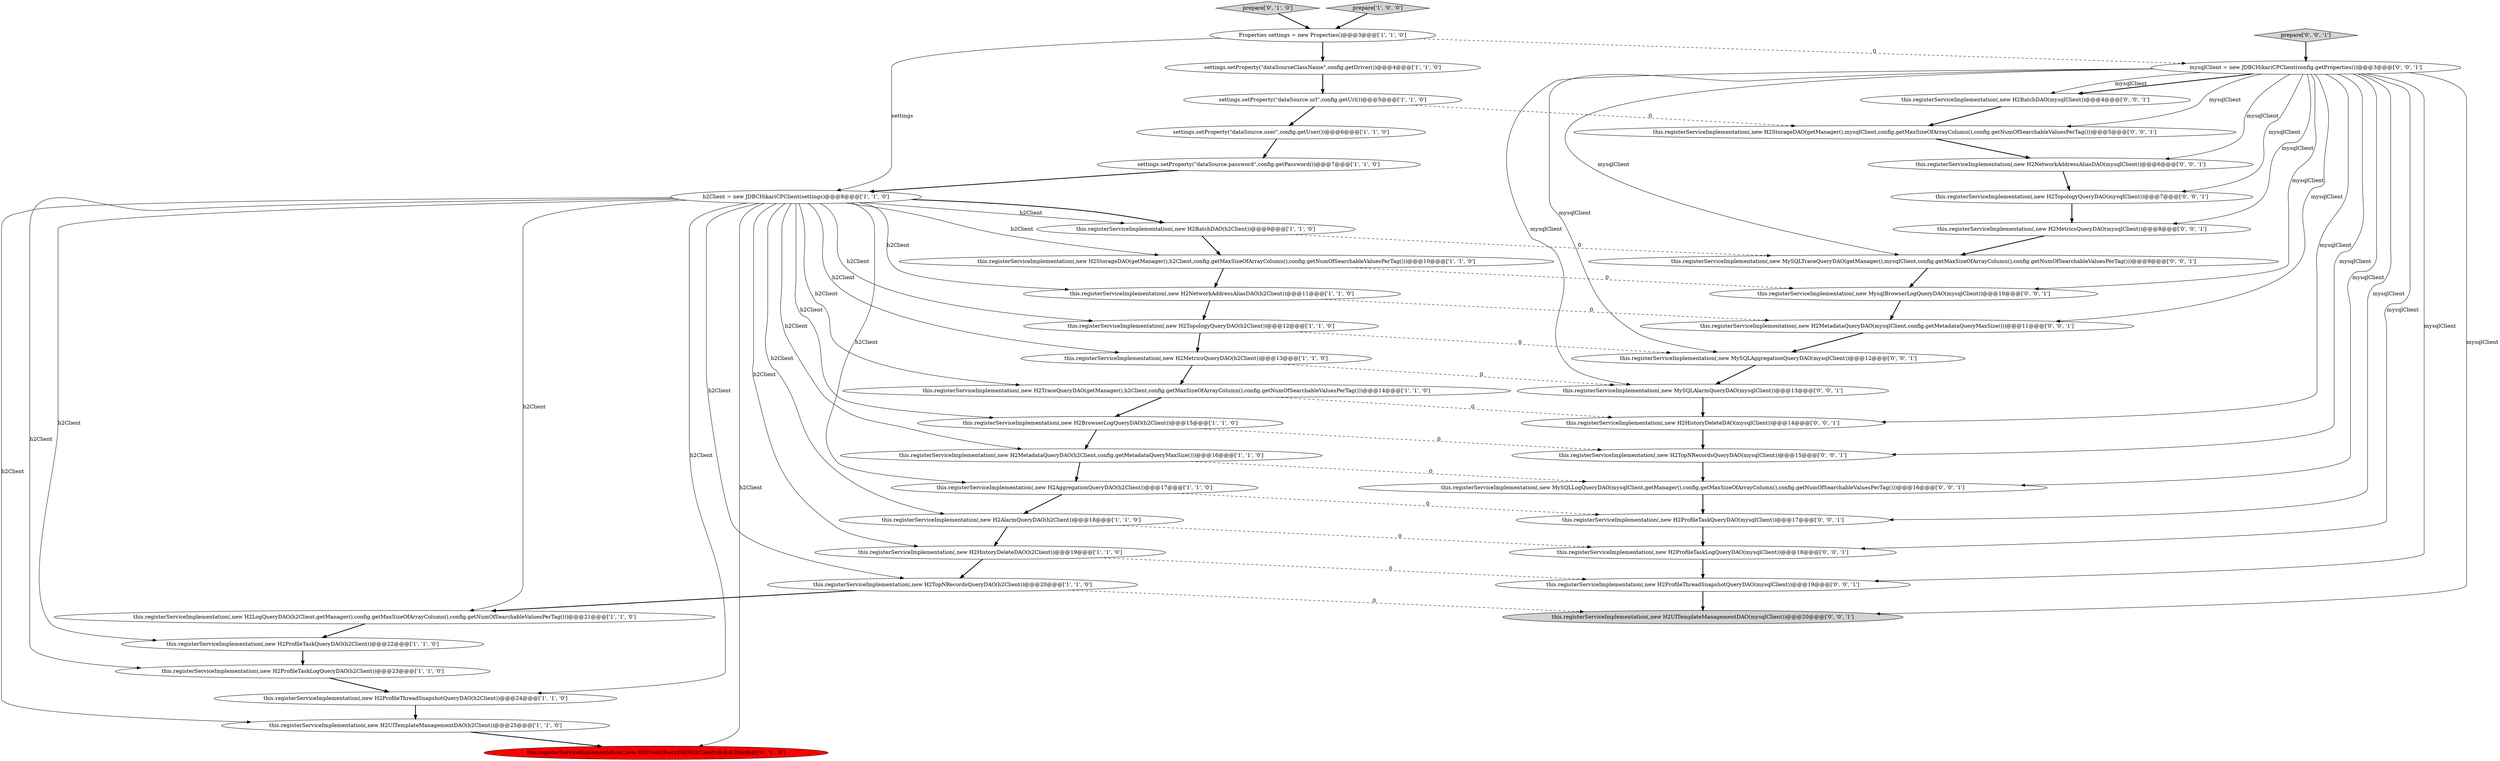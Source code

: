 digraph {
28 [style = filled, label = "this.registerServiceImplementation(,new MySQLAggregationQueryDAO(mysqlClient))@@@12@@@['0', '0', '1']", fillcolor = white, shape = ellipse image = "AAA0AAABBB3BBB"];
30 [style = filled, label = "this.registerServiceImplementation(,new H2TopologyQueryDAO(mysqlClient))@@@7@@@['0', '0', '1']", fillcolor = white, shape = ellipse image = "AAA0AAABBB3BBB"];
15 [style = filled, label = "this.registerServiceImplementation(,new H2StorageDAO(getManager(),h2Client,config.getMaxSizeOfArrayColumn(),config.getNumOfSearchableValuesPerTag()))@@@10@@@['1', '1', '0']", fillcolor = white, shape = ellipse image = "AAA0AAABBB1BBB"];
42 [style = filled, label = "this.registerServiceImplementation(,new H2ProfileTaskLogQueryDAO(mysqlClient))@@@18@@@['0', '0', '1']", fillcolor = white, shape = ellipse image = "AAA0AAABBB3BBB"];
43 [style = filled, label = "this.registerServiceImplementation(,new H2UITemplateManagementDAO(mysqlClient))@@@20@@@['0', '0', '1']", fillcolor = lightgray, shape = ellipse image = "AAA0AAABBB3BBB"];
41 [style = filled, label = "this.registerServiceImplementation(,new H2BatchDAO(mysqlClient))@@@4@@@['0', '0', '1']", fillcolor = white, shape = ellipse image = "AAA0AAABBB3BBB"];
21 [style = filled, label = "this.registerServiceImplementation(,new H2TopologyQueryDAO(h2Client))@@@12@@@['1', '1', '0']", fillcolor = white, shape = ellipse image = "AAA0AAABBB1BBB"];
25 [style = filled, label = "this.registerServiceImplementation(,new H2EventQueryDAO(h2Client))@@@26@@@['0', '1', '0']", fillcolor = red, shape = ellipse image = "AAA1AAABBB2BBB"];
34 [style = filled, label = "this.registerServiceImplementation(,new H2TopNRecordsQueryDAO(mysqlClient))@@@15@@@['0', '0', '1']", fillcolor = white, shape = ellipse image = "AAA0AAABBB3BBB"];
27 [style = filled, label = "this.registerServiceImplementation(,new H2MetricsQueryDAO(mysqlClient))@@@8@@@['0', '0', '1']", fillcolor = white, shape = ellipse image = "AAA0AAABBB3BBB"];
23 [style = filled, label = "this.registerServiceImplementation(,new H2LogQueryDAO(h2Client,getManager(),config.getMaxSizeOfArrayColumn(),config.getNumOfSearchableValuesPerTag()))@@@21@@@['1', '1', '0']", fillcolor = white, shape = ellipse image = "AAA0AAABBB1BBB"];
31 [style = filled, label = "this.registerServiceImplementation(,new H2StorageDAO(getManager(),mysqlClient,config.getMaxSizeOfArrayColumn(),config.getNumOfSearchableValuesPerTag()))@@@5@@@['0', '0', '1']", fillcolor = white, shape = ellipse image = "AAA0AAABBB3BBB"];
24 [style = filled, label = "prepare['0', '1', '0']", fillcolor = lightgray, shape = diamond image = "AAA0AAABBB2BBB"];
18 [style = filled, label = "this.registerServiceImplementation(,new H2MetadataQueryDAO(h2Client,config.getMetadataQueryMaxSize()))@@@16@@@['1', '1', '0']", fillcolor = white, shape = ellipse image = "AAA0AAABBB1BBB"];
0 [style = filled, label = "this.registerServiceImplementation(,new H2TopNRecordsQueryDAO(h2Client))@@@20@@@['1', '1', '0']", fillcolor = white, shape = ellipse image = "AAA0AAABBB1BBB"];
26 [style = filled, label = "prepare['0', '0', '1']", fillcolor = lightgray, shape = diamond image = "AAA0AAABBB3BBB"];
32 [style = filled, label = "this.registerServiceImplementation(,new MySQLTraceQueryDAO(getManager(),mysqlClient,config.getMaxSizeOfArrayColumn(),config.getNumOfSearchableValuesPerTag()))@@@9@@@['0', '0', '1']", fillcolor = white, shape = ellipse image = "AAA0AAABBB3BBB"];
6 [style = filled, label = "h2Client = new JDBCHikariCPClient(settings)@@@8@@@['1', '1', '0']", fillcolor = white, shape = ellipse image = "AAA0AAABBB1BBB"];
3 [style = filled, label = "this.registerServiceImplementation(,new H2ProfileTaskQueryDAO(h2Client))@@@22@@@['1', '1', '0']", fillcolor = white, shape = ellipse image = "AAA0AAABBB1BBB"];
20 [style = filled, label = "this.registerServiceImplementation(,new H2BatchDAO(h2Client))@@@9@@@['1', '1', '0']", fillcolor = white, shape = ellipse image = "AAA0AAABBB1BBB"];
14 [style = filled, label = "this.registerServiceImplementation(,new H2AlarmQueryDAO(h2Client))@@@18@@@['1', '1', '0']", fillcolor = white, shape = ellipse image = "AAA0AAABBB1BBB"];
19 [style = filled, label = "this.registerServiceImplementation(,new H2ProfileThreadSnapshotQueryDAO(h2Client))@@@24@@@['1', '1', '0']", fillcolor = white, shape = ellipse image = "AAA0AAABBB1BBB"];
7 [style = filled, label = "settings.setProperty(\"dataSource.url\",config.getUrl())@@@5@@@['1', '1', '0']", fillcolor = white, shape = ellipse image = "AAA0AAABBB1BBB"];
38 [style = filled, label = "this.registerServiceImplementation(,new MysqlBrowserLogQueryDAO(mysqlClient))@@@10@@@['0', '0', '1']", fillcolor = white, shape = ellipse image = "AAA0AAABBB3BBB"];
40 [style = filled, label = "this.registerServiceImplementation(,new MySQLAlarmQueryDAO(mysqlClient))@@@13@@@['0', '0', '1']", fillcolor = white, shape = ellipse image = "AAA0AAABBB3BBB"];
22 [style = filled, label = "this.registerServiceImplementation(,new H2TraceQueryDAO(getManager(),h2Client,config.getMaxSizeOfArrayColumn(),config.getNumOfSearchableValuesPerTag()))@@@14@@@['1', '1', '0']", fillcolor = white, shape = ellipse image = "AAA0AAABBB1BBB"];
5 [style = filled, label = "Properties settings = new Properties()@@@3@@@['1', '1', '0']", fillcolor = white, shape = ellipse image = "AAA0AAABBB1BBB"];
12 [style = filled, label = "this.registerServiceImplementation(,new H2BrowserLogQueryDAO(h2Client))@@@15@@@['1', '1', '0']", fillcolor = white, shape = ellipse image = "AAA0AAABBB1BBB"];
17 [style = filled, label = "this.registerServiceImplementation(,new H2MetricsQueryDAO(h2Client))@@@13@@@['1', '1', '0']", fillcolor = white, shape = ellipse image = "AAA0AAABBB1BBB"];
9 [style = filled, label = "this.registerServiceImplementation(,new H2HistoryDeleteDAO(h2Client))@@@19@@@['1', '1', '0']", fillcolor = white, shape = ellipse image = "AAA0AAABBB1BBB"];
4 [style = filled, label = "this.registerServiceImplementation(,new H2AggregationQueryDAO(h2Client))@@@17@@@['1', '1', '0']", fillcolor = white, shape = ellipse image = "AAA0AAABBB1BBB"];
13 [style = filled, label = "this.registerServiceImplementation(,new H2UITemplateManagementDAO(h2Client))@@@25@@@['1', '1', '0']", fillcolor = white, shape = ellipse image = "AAA0AAABBB1BBB"];
29 [style = filled, label = "mysqlClient = new JDBCHikariCPClient(config.getProperties())@@@3@@@['0', '0', '1']", fillcolor = white, shape = ellipse image = "AAA0AAABBB3BBB"];
37 [style = filled, label = "this.registerServiceImplementation(,new MySQLLogQueryDAO(mysqlClient,getManager(),config.getMaxSizeOfArrayColumn(),config.getNumOfSearchableValuesPerTag()))@@@16@@@['0', '0', '1']", fillcolor = white, shape = ellipse image = "AAA0AAABBB3BBB"];
39 [style = filled, label = "this.registerServiceImplementation(,new H2HistoryDeleteDAO(mysqlClient))@@@14@@@['0', '0', '1']", fillcolor = white, shape = ellipse image = "AAA0AAABBB3BBB"];
44 [style = filled, label = "this.registerServiceImplementation(,new H2NetworkAddressAliasDAO(mysqlClient))@@@6@@@['0', '0', '1']", fillcolor = white, shape = ellipse image = "AAA0AAABBB3BBB"];
35 [style = filled, label = "this.registerServiceImplementation(,new H2ProfileThreadSnapshotQueryDAO(mysqlClient))@@@19@@@['0', '0', '1']", fillcolor = white, shape = ellipse image = "AAA0AAABBB3BBB"];
36 [style = filled, label = "this.registerServiceImplementation(,new H2MetadataQueryDAO(mysqlClient,config.getMetadataQueryMaxSize()))@@@11@@@['0', '0', '1']", fillcolor = white, shape = ellipse image = "AAA0AAABBB3BBB"];
1 [style = filled, label = "settings.setProperty(\"dataSource.password\",config.getPassword())@@@7@@@['1', '1', '0']", fillcolor = white, shape = ellipse image = "AAA0AAABBB1BBB"];
10 [style = filled, label = "this.registerServiceImplementation(,new H2ProfileTaskLogQueryDAO(h2Client))@@@23@@@['1', '1', '0']", fillcolor = white, shape = ellipse image = "AAA0AAABBB1BBB"];
11 [style = filled, label = "settings.setProperty(\"dataSourceClassName\",config.getDriver())@@@4@@@['1', '1', '0']", fillcolor = white, shape = ellipse image = "AAA0AAABBB1BBB"];
33 [style = filled, label = "this.registerServiceImplementation(,new H2ProfileTaskQueryDAO(mysqlClient))@@@17@@@['0', '0', '1']", fillcolor = white, shape = ellipse image = "AAA0AAABBB3BBB"];
16 [style = filled, label = "prepare['1', '0', '0']", fillcolor = lightgray, shape = diamond image = "AAA0AAABBB1BBB"];
8 [style = filled, label = "settings.setProperty(\"dataSource.user\",config.getUser())@@@6@@@['1', '1', '0']", fillcolor = white, shape = ellipse image = "AAA0AAABBB1BBB"];
2 [style = filled, label = "this.registerServiceImplementation(,new H2NetworkAddressAliasDAO(h2Client))@@@11@@@['1', '1', '0']", fillcolor = white, shape = ellipse image = "AAA0AAABBB1BBB"];
27->32 [style = bold, label=""];
29->33 [style = solid, label="mysqlClient"];
10->19 [style = bold, label=""];
36->28 [style = bold, label=""];
35->43 [style = bold, label=""];
29->36 [style = solid, label="mysqlClient"];
7->8 [style = bold, label=""];
4->33 [style = dashed, label="0"];
6->15 [style = solid, label="h2Client"];
15->38 [style = dashed, label="0"];
8->1 [style = bold, label=""];
29->38 [style = solid, label="mysqlClient"];
29->39 [style = solid, label="mysqlClient"];
2->36 [style = dashed, label="0"];
33->42 [style = bold, label=""];
12->18 [style = bold, label=""];
14->9 [style = bold, label=""];
20->32 [style = dashed, label="0"];
37->33 [style = bold, label=""];
20->15 [style = bold, label=""];
6->22 [style = solid, label="h2Client"];
6->2 [style = solid, label="h2Client"];
29->35 [style = solid, label="mysqlClient"];
29->44 [style = solid, label="mysqlClient"];
13->25 [style = bold, label=""];
29->37 [style = solid, label="mysqlClient"];
39->34 [style = bold, label=""];
30->27 [style = bold, label=""];
23->3 [style = bold, label=""];
24->5 [style = bold, label=""];
3->10 [style = bold, label=""];
29->43 [style = solid, label="mysqlClient"];
0->23 [style = bold, label=""];
18->4 [style = bold, label=""];
19->13 [style = bold, label=""];
2->21 [style = bold, label=""];
29->30 [style = solid, label="mysqlClient"];
14->42 [style = dashed, label="0"];
18->37 [style = dashed, label="0"];
5->11 [style = bold, label=""];
6->4 [style = solid, label="h2Client"];
12->34 [style = dashed, label="0"];
29->27 [style = solid, label="mysqlClient"];
44->30 [style = bold, label=""];
4->14 [style = bold, label=""];
7->31 [style = dashed, label="0"];
6->23 [style = solid, label="h2Client"];
6->0 [style = solid, label="h2Client"];
6->17 [style = solid, label="h2Client"];
29->42 [style = solid, label="mysqlClient"];
0->43 [style = dashed, label="0"];
5->29 [style = dashed, label="0"];
9->35 [style = dashed, label="0"];
29->34 [style = solid, label="mysqlClient"];
6->20 [style = bold, label=""];
1->6 [style = bold, label=""];
40->39 [style = bold, label=""];
31->44 [style = bold, label=""];
29->32 [style = solid, label="mysqlClient"];
6->3 [style = solid, label="h2Client"];
16->5 [style = bold, label=""];
41->31 [style = bold, label=""];
6->19 [style = solid, label="h2Client"];
6->20 [style = solid, label="h2Client"];
15->2 [style = bold, label=""];
6->13 [style = solid, label="h2Client"];
28->40 [style = bold, label=""];
9->0 [style = bold, label=""];
6->18 [style = solid, label="h2Client"];
21->28 [style = dashed, label="0"];
29->41 [style = bold, label=""];
26->29 [style = bold, label=""];
6->14 [style = solid, label="h2Client"];
29->31 [style = solid, label="mysqlClient"];
6->25 [style = solid, label="h2Client"];
38->36 [style = bold, label=""];
29->28 [style = solid, label="mysqlClient"];
17->22 [style = bold, label=""];
6->9 [style = solid, label="h2Client"];
42->35 [style = bold, label=""];
5->6 [style = solid, label="settings"];
32->38 [style = bold, label=""];
6->21 [style = solid, label="h2Client"];
29->41 [style = solid, label="mysqlClient"];
34->37 [style = bold, label=""];
6->12 [style = solid, label="h2Client"];
22->12 [style = bold, label=""];
17->40 [style = dashed, label="0"];
22->39 [style = dashed, label="0"];
6->10 [style = solid, label="h2Client"];
29->40 [style = solid, label="mysqlClient"];
21->17 [style = bold, label=""];
11->7 [style = bold, label=""];
}
